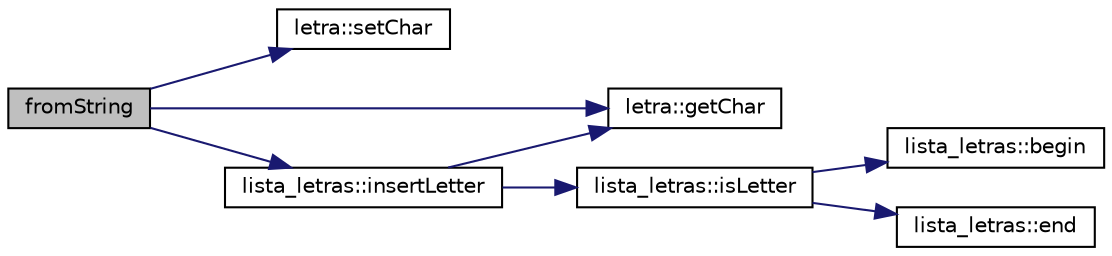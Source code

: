 digraph "fromString"
{
  edge [fontname="Helvetica",fontsize="10",labelfontname="Helvetica",labelfontsize="10"];
  node [fontname="Helvetica",fontsize="10",shape=record];
  rankdir="LR";
  Node22 [label="fromString",height=0.2,width=0.4,color="black", fillcolor="grey75", style="filled", fontcolor="black"];
  Node22 -> Node23 [color="midnightblue",fontsize="10",style="solid",fontname="Helvetica"];
  Node23 [label="letra::setChar",height=0.2,width=0.4,color="black", fillcolor="white", style="filled",URL="$classletra.html#a21a9ef6f3dff0d3670967e1999c45e21",tooltip="Cambia el caracter de una letra dada. "];
  Node22 -> Node24 [color="midnightblue",fontsize="10",style="solid",fontname="Helvetica"];
  Node24 [label="letra::getChar",height=0.2,width=0.4,color="black", fillcolor="white", style="filled",URL="$classletra.html#a6e77e64d74807aec19a6383e47b5321c",tooltip="Consulta el caracter de la letra. "];
  Node22 -> Node25 [color="midnightblue",fontsize="10",style="solid",fontname="Helvetica"];
  Node25 [label="lista_letras::insertLetter",height=0.2,width=0.4,color="black", fillcolor="white", style="filled",URL="$classlista__letras.html#af1c0e532b13839b862078fc2a1e8a941",tooltip="Añade una letra a la lista. "];
  Node25 -> Node26 [color="midnightblue",fontsize="10",style="solid",fontname="Helvetica"];
  Node26 [label="lista_letras::isLetter",height=0.2,width=0.4,color="black", fillcolor="white", style="filled",URL="$classlista__letras.html#a5d34639ae7839855810f4b0175241efe",tooltip="Comprueba si una letra está en la lista. "];
  Node26 -> Node27 [color="midnightblue",fontsize="10",style="solid",fontname="Helvetica"];
  Node27 [label="lista_letras::begin",height=0.2,width=0.4,color="black", fillcolor="white", style="filled",URL="$classlista__letras.html#a189e5769bfaf78618ad5d525991de201",tooltip="Devuelve un iterador al comienzo de la lista. "];
  Node26 -> Node28 [color="midnightblue",fontsize="10",style="solid",fontname="Helvetica"];
  Node28 [label="lista_letras::end",height=0.2,width=0.4,color="black", fillcolor="white", style="filled",URL="$classlista__letras.html#a73f0bf2b7b320b8d2aa503ab7f1e5421",tooltip="Devuelve un iterador al final de la lista. "];
  Node25 -> Node24 [color="midnightblue",fontsize="10",style="solid",fontname="Helvetica"];
}

